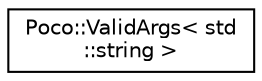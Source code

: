 digraph "Graphical Class Hierarchy"
{
 // LATEX_PDF_SIZE
  edge [fontname="Helvetica",fontsize="10",labelfontname="Helvetica",labelfontsize="10"];
  node [fontname="Helvetica",fontsize="10",shape=record];
  rankdir="LR";
  Node0 [label="Poco::ValidArgs\< std\l::string \>",height=0.2,width=0.4,color="black", fillcolor="white", style="filled",URL="$classPoco_1_1ValidArgs.html",tooltip=" "];
}
